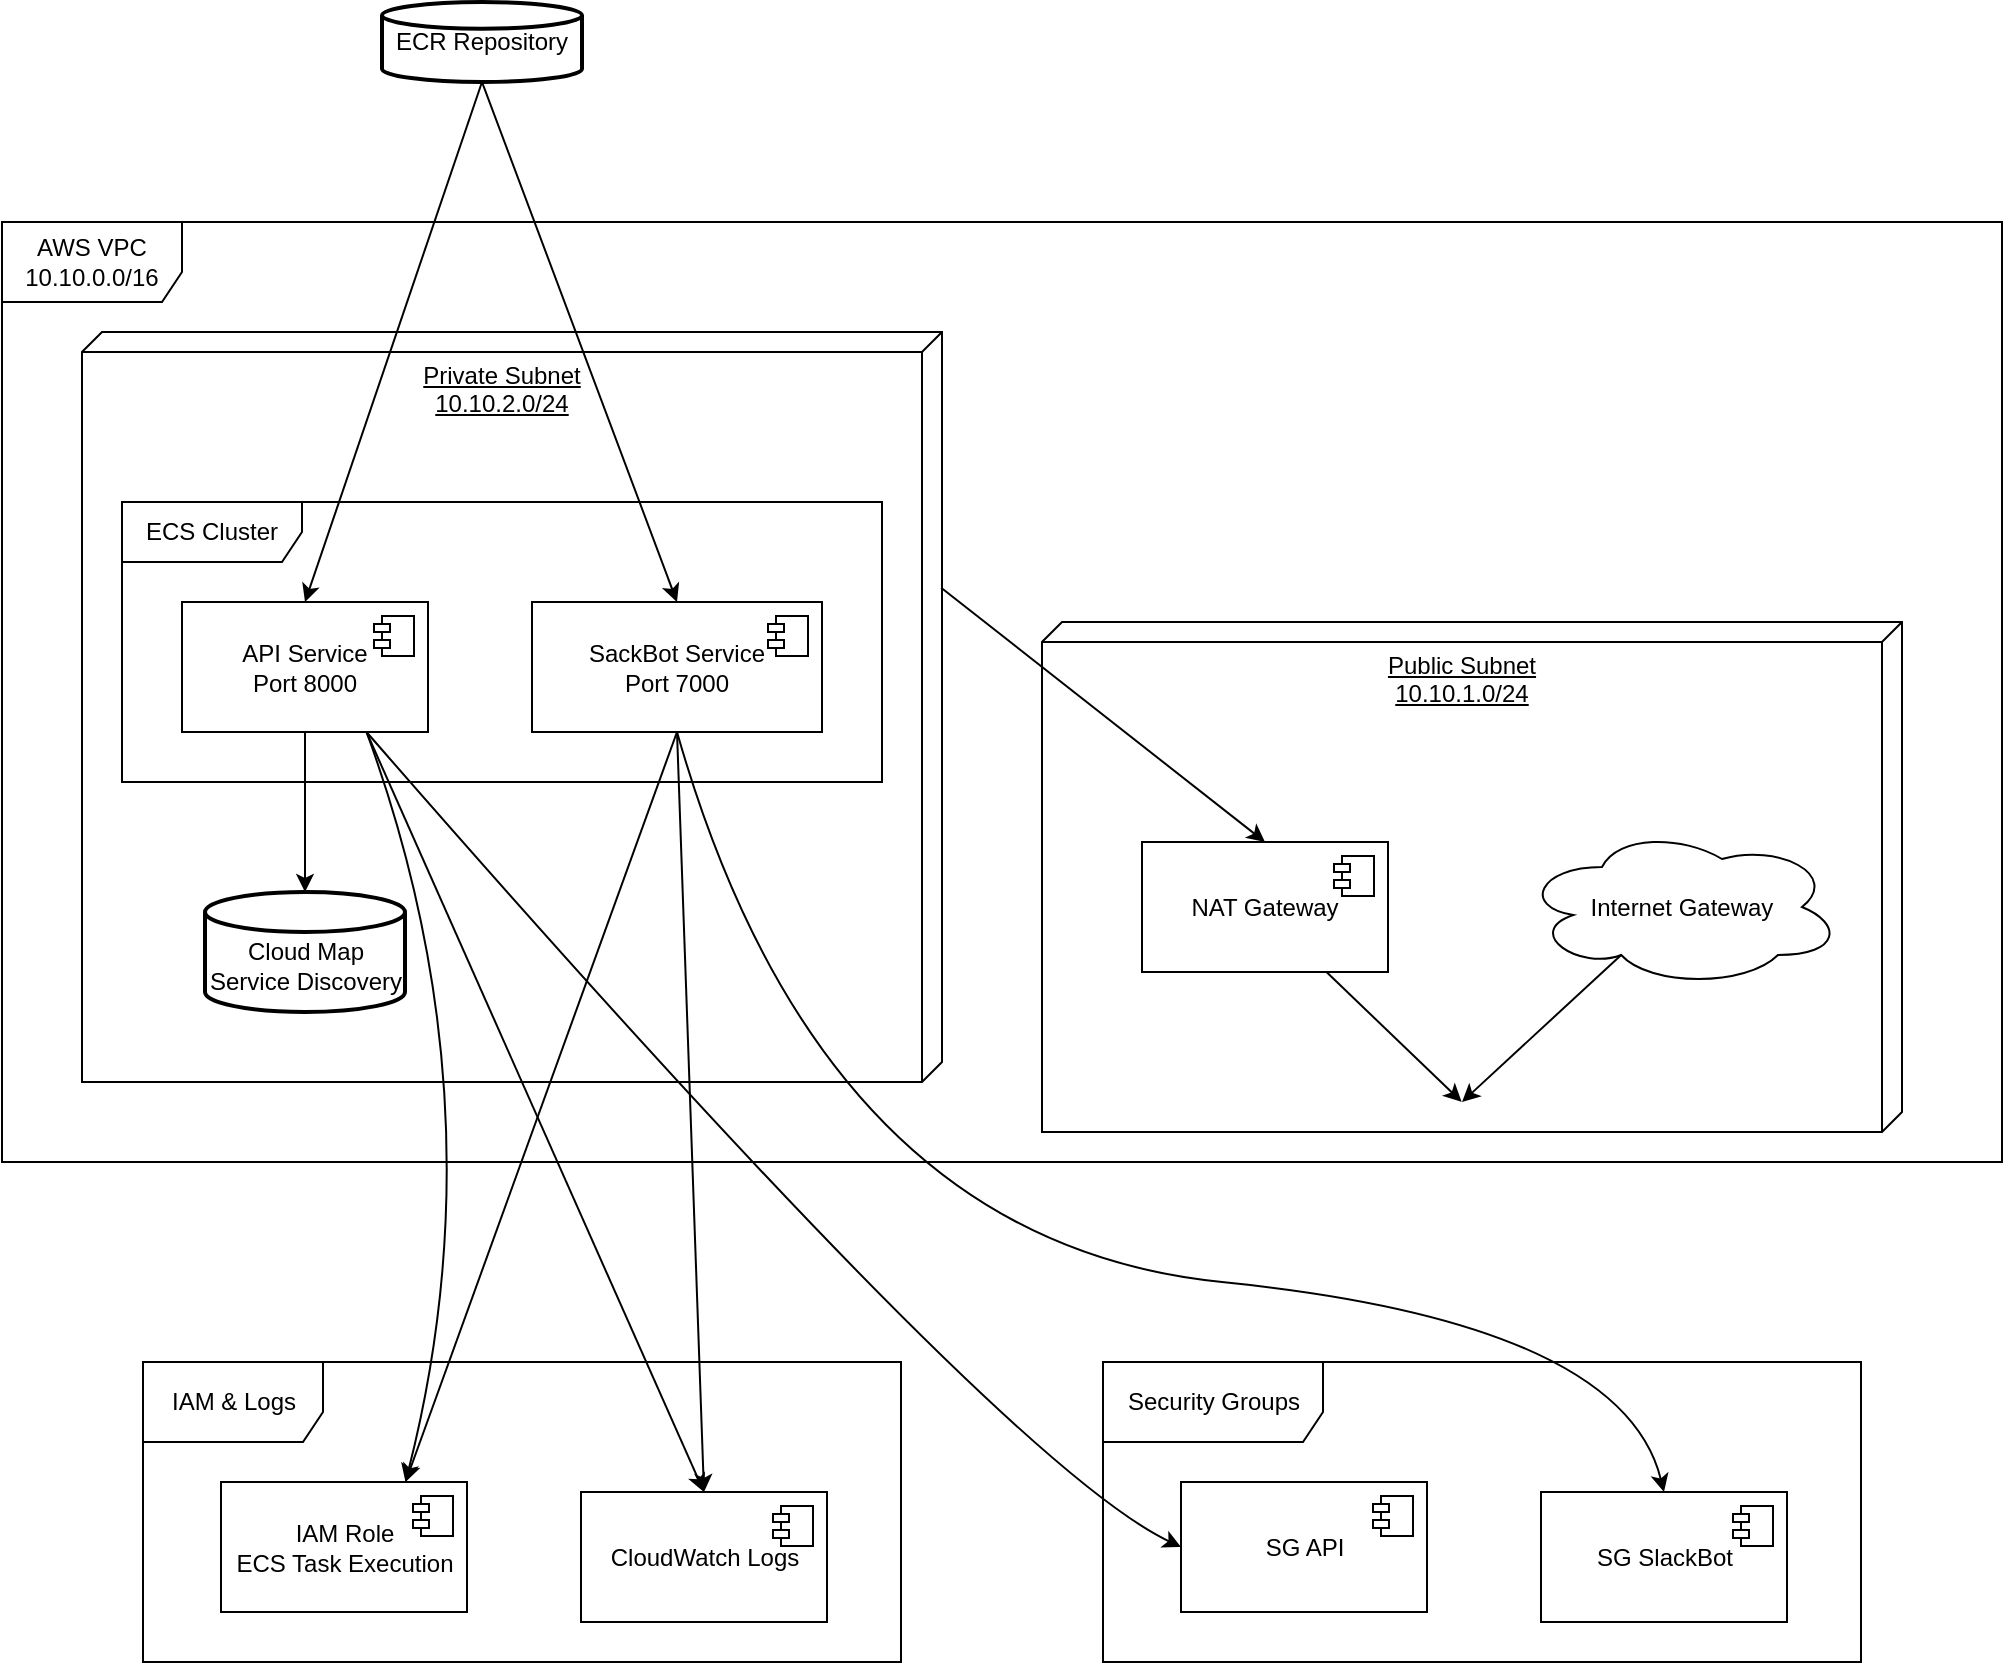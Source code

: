 <mxfile version="27.0.9">
  <diagram name="Page-1" id="HueSM7SWf58yuqDg7Do7">
    <mxGraphModel dx="1678" dy="884" grid="1" gridSize="10" guides="1" tooltips="1" connect="1" arrows="1" fold="1" page="1" pageScale="1" pageWidth="827" pageHeight="1169" math="0" shadow="0">
      <root>
        <mxCell id="0" />
        <mxCell id="1" parent="0" />
        <mxCell id="oNdwRb1HJLA2fBQY7xB9-1" value="&lt;div&gt;AWS VPC&lt;/div&gt;&lt;div&gt;10.10.0.0/16&lt;/div&gt;" style="shape=umlFrame;whiteSpace=wrap;html=1;pointerEvents=0;width=90;height=40;" vertex="1" parent="1">
          <mxGeometry x="100" y="220" width="1000" height="470" as="geometry" />
        </mxCell>
        <mxCell id="oNdwRb1HJLA2fBQY7xB9-2" value="ECR Repository" style="strokeWidth=2;html=1;shape=mxgraph.flowchart.database;whiteSpace=wrap;" vertex="1" parent="1">
          <mxGeometry x="290" y="110" width="100" height="40" as="geometry" />
        </mxCell>
        <mxCell id="oNdwRb1HJLA2fBQY7xB9-3" value="&lt;div align=&quot;center&quot;&gt;Private Subnet&lt;/div&gt;&lt;div align=&quot;center&quot;&gt;10.10.2.0/24&lt;/div&gt;" style="verticalAlign=top;align=center;spacingTop=8;spacingLeft=2;spacingRight=12;shape=cube;size=10;direction=south;fontStyle=4;html=1;whiteSpace=wrap;" vertex="1" parent="1">
          <mxGeometry x="140" y="275" width="430" height="375" as="geometry" />
        </mxCell>
        <mxCell id="oNdwRb1HJLA2fBQY7xB9-4" value="ECS Cluster" style="shape=umlFrame;whiteSpace=wrap;html=1;pointerEvents=0;width=90;height=30;" vertex="1" parent="1">
          <mxGeometry x="160" y="360" width="380" height="140" as="geometry" />
        </mxCell>
        <mxCell id="oNdwRb1HJLA2fBQY7xB9-7" value="&lt;div&gt;&lt;br&gt;&lt;/div&gt;&lt;div&gt;Cloud Map&lt;/div&gt;&lt;div&gt;Service Discovery&lt;/div&gt;" style="strokeWidth=2;html=1;shape=mxgraph.flowchart.database;whiteSpace=wrap;" vertex="1" parent="1">
          <mxGeometry x="201.5" y="555" width="100" height="60" as="geometry" />
        </mxCell>
        <mxCell id="oNdwRb1HJLA2fBQY7xB9-8" value="&lt;div&gt;Public Subnet&lt;/div&gt;&lt;div&gt;10.10.1.0/24&lt;/div&gt;" style="verticalAlign=top;align=center;spacingTop=8;spacingLeft=2;spacingRight=12;shape=cube;size=10;direction=south;fontStyle=4;html=1;whiteSpace=wrap;" vertex="1" parent="1">
          <mxGeometry x="620" y="420" width="430" height="255" as="geometry" />
        </mxCell>
        <mxCell id="oNdwRb1HJLA2fBQY7xB9-10" value="&lt;div&gt;API Service&lt;/div&gt;&lt;div&gt;Port 8000&lt;/div&gt;" style="html=1;dropTarget=0;whiteSpace=wrap;" vertex="1" parent="1">
          <mxGeometry x="190" y="410" width="123" height="65" as="geometry" />
        </mxCell>
        <mxCell id="oNdwRb1HJLA2fBQY7xB9-11" value="" style="shape=module;jettyWidth=8;jettyHeight=4;" vertex="1" parent="oNdwRb1HJLA2fBQY7xB9-10">
          <mxGeometry x="1" width="20" height="20" relative="1" as="geometry">
            <mxPoint x="-27" y="7" as="offset" />
          </mxGeometry>
        </mxCell>
        <mxCell id="oNdwRb1HJLA2fBQY7xB9-12" value="&lt;div&gt;SackBot Service&lt;/div&gt;&lt;div&gt;Port 7000&lt;/div&gt;" style="html=1;dropTarget=0;whiteSpace=wrap;" vertex="1" parent="1">
          <mxGeometry x="365" y="410" width="145" height="65" as="geometry" />
        </mxCell>
        <mxCell id="oNdwRb1HJLA2fBQY7xB9-13" value="" style="shape=module;jettyWidth=8;jettyHeight=4;" vertex="1" parent="oNdwRb1HJLA2fBQY7xB9-12">
          <mxGeometry x="1" width="20" height="20" relative="1" as="geometry">
            <mxPoint x="-27" y="7" as="offset" />
          </mxGeometry>
        </mxCell>
        <mxCell id="oNdwRb1HJLA2fBQY7xB9-14" value="NAT Gateway" style="html=1;dropTarget=0;whiteSpace=wrap;" vertex="1" parent="1">
          <mxGeometry x="670" y="530" width="123" height="65" as="geometry" />
        </mxCell>
        <mxCell id="oNdwRb1HJLA2fBQY7xB9-15" value="" style="shape=module;jettyWidth=8;jettyHeight=4;" vertex="1" parent="oNdwRb1HJLA2fBQY7xB9-14">
          <mxGeometry x="1" width="20" height="20" relative="1" as="geometry">
            <mxPoint x="-27" y="7" as="offset" />
          </mxGeometry>
        </mxCell>
        <mxCell id="oNdwRb1HJLA2fBQY7xB9-16" value="Internet Gateway" style="ellipse;shape=cloud;whiteSpace=wrap;html=1;" vertex="1" parent="1">
          <mxGeometry x="860" y="522.5" width="160" height="80" as="geometry" />
        </mxCell>
        <mxCell id="oNdwRb1HJLA2fBQY7xB9-17" value="IAM &amp;amp; Logs" style="shape=umlFrame;whiteSpace=wrap;html=1;pointerEvents=0;width=90;height=40;" vertex="1" parent="1">
          <mxGeometry x="170.5" y="790" width="379" height="150" as="geometry" />
        </mxCell>
        <mxCell id="oNdwRb1HJLA2fBQY7xB9-18" value="&lt;div&gt;IAM Role&lt;/div&gt;&lt;div&gt;ECS Task Execution&lt;/div&gt;" style="html=1;dropTarget=0;whiteSpace=wrap;" vertex="1" parent="1">
          <mxGeometry x="209.5" y="850" width="123" height="65" as="geometry" />
        </mxCell>
        <mxCell id="oNdwRb1HJLA2fBQY7xB9-19" value="" style="shape=module;jettyWidth=8;jettyHeight=4;" vertex="1" parent="oNdwRb1HJLA2fBQY7xB9-18">
          <mxGeometry x="1" width="20" height="20" relative="1" as="geometry">
            <mxPoint x="-27" y="7" as="offset" />
          </mxGeometry>
        </mxCell>
        <mxCell id="oNdwRb1HJLA2fBQY7xB9-20" value="CloudWatch Logs" style="html=1;dropTarget=0;whiteSpace=wrap;" vertex="1" parent="1">
          <mxGeometry x="389.5" y="855" width="123" height="65" as="geometry" />
        </mxCell>
        <mxCell id="oNdwRb1HJLA2fBQY7xB9-21" value="" style="shape=module;jettyWidth=8;jettyHeight=4;" vertex="1" parent="oNdwRb1HJLA2fBQY7xB9-20">
          <mxGeometry x="1" width="20" height="20" relative="1" as="geometry">
            <mxPoint x="-27" y="7" as="offset" />
          </mxGeometry>
        </mxCell>
        <mxCell id="oNdwRb1HJLA2fBQY7xB9-22" value="Security Groups" style="shape=umlFrame;whiteSpace=wrap;html=1;pointerEvents=0;width=110;height=40;" vertex="1" parent="1">
          <mxGeometry x="650.5" y="790" width="379" height="150" as="geometry" />
        </mxCell>
        <mxCell id="oNdwRb1HJLA2fBQY7xB9-23" value="SG API" style="html=1;dropTarget=0;whiteSpace=wrap;" vertex="1" parent="1">
          <mxGeometry x="689.5" y="850" width="123" height="65" as="geometry" />
        </mxCell>
        <mxCell id="oNdwRb1HJLA2fBQY7xB9-24" value="" style="shape=module;jettyWidth=8;jettyHeight=4;" vertex="1" parent="oNdwRb1HJLA2fBQY7xB9-23">
          <mxGeometry x="1" width="20" height="20" relative="1" as="geometry">
            <mxPoint x="-27" y="7" as="offset" />
          </mxGeometry>
        </mxCell>
        <mxCell id="oNdwRb1HJLA2fBQY7xB9-25" value="&lt;div&gt;SG SlackBot&lt;/div&gt;" style="html=1;dropTarget=0;whiteSpace=wrap;" vertex="1" parent="1">
          <mxGeometry x="869.5" y="855" width="123" height="65" as="geometry" />
        </mxCell>
        <mxCell id="oNdwRb1HJLA2fBQY7xB9-26" value="" style="shape=module;jettyWidth=8;jettyHeight=4;" vertex="1" parent="oNdwRb1HJLA2fBQY7xB9-25">
          <mxGeometry x="1" width="20" height="20" relative="1" as="geometry">
            <mxPoint x="-27" y="7" as="offset" />
          </mxGeometry>
        </mxCell>
        <mxCell id="oNdwRb1HJLA2fBQY7xB9-28" value="" style="endArrow=classic;html=1;rounded=0;exitX=0.5;exitY=1;exitDx=0;exitDy=0;exitPerimeter=0;entryX=0.5;entryY=0;entryDx=0;entryDy=0;" edge="1" parent="1" source="oNdwRb1HJLA2fBQY7xB9-2" target="oNdwRb1HJLA2fBQY7xB9-10">
          <mxGeometry width="50" height="50" relative="1" as="geometry">
            <mxPoint x="440" y="160" as="sourcePoint" />
            <mxPoint x="490" y="110" as="targetPoint" />
          </mxGeometry>
        </mxCell>
        <mxCell id="oNdwRb1HJLA2fBQY7xB9-29" value="" style="endArrow=classic;html=1;rounded=0;entryX=0.5;entryY=0;entryDx=0;entryDy=0;exitX=0.5;exitY=1;exitDx=0;exitDy=0;exitPerimeter=0;" edge="1" parent="1" source="oNdwRb1HJLA2fBQY7xB9-2" target="oNdwRb1HJLA2fBQY7xB9-12">
          <mxGeometry width="50" height="50" relative="1" as="geometry">
            <mxPoint x="290" y="150" as="sourcePoint" />
            <mxPoint x="280" y="450" as="targetPoint" />
          </mxGeometry>
        </mxCell>
        <mxCell id="oNdwRb1HJLA2fBQY7xB9-30" value="" style="endArrow=classic;html=1;rounded=0;exitX=0.5;exitY=1;exitDx=0;exitDy=0;entryX=0.5;entryY=0;entryDx=0;entryDy=0;entryPerimeter=0;" edge="1" parent="1" source="oNdwRb1HJLA2fBQY7xB9-10" target="oNdwRb1HJLA2fBQY7xB9-7">
          <mxGeometry width="50" height="50" relative="1" as="geometry">
            <mxPoint x="20" y="390" as="sourcePoint" />
            <mxPoint x="70" y="340" as="targetPoint" />
          </mxGeometry>
        </mxCell>
        <mxCell id="oNdwRb1HJLA2fBQY7xB9-31" value="" style="endArrow=classic;html=1;rounded=0;exitX=0.341;exitY=0.001;exitDx=0;exitDy=0;exitPerimeter=0;entryX=0.5;entryY=0;entryDx=0;entryDy=0;" edge="1" parent="1" source="oNdwRb1HJLA2fBQY7xB9-3" target="oNdwRb1HJLA2fBQY7xB9-14">
          <mxGeometry width="50" height="50" relative="1" as="geometry">
            <mxPoint x="720" y="350" as="sourcePoint" />
            <mxPoint x="770" y="300" as="targetPoint" />
          </mxGeometry>
        </mxCell>
        <mxCell id="oNdwRb1HJLA2fBQY7xB9-32" value="" style="endArrow=classic;html=1;rounded=0;exitX=0.75;exitY=1;exitDx=0;exitDy=0;entryX=0.941;entryY=0.512;entryDx=0;entryDy=0;entryPerimeter=0;" edge="1" parent="1" source="oNdwRb1HJLA2fBQY7xB9-14" target="oNdwRb1HJLA2fBQY7xB9-8">
          <mxGeometry width="50" height="50" relative="1" as="geometry">
            <mxPoint x="630" y="440" as="sourcePoint" />
            <mxPoint x="792" y="567" as="targetPoint" />
          </mxGeometry>
        </mxCell>
        <mxCell id="oNdwRb1HJLA2fBQY7xB9-33" value="" style="endArrow=classic;html=1;rounded=0;exitX=0.31;exitY=0.8;exitDx=0;exitDy=0;exitPerimeter=0;" edge="1" parent="1" source="oNdwRb1HJLA2fBQY7xB9-16">
          <mxGeometry width="50" height="50" relative="1" as="geometry">
            <mxPoint x="800" y="630" as="sourcePoint" />
            <mxPoint x="830" y="660" as="targetPoint" />
          </mxGeometry>
        </mxCell>
        <mxCell id="oNdwRb1HJLA2fBQY7xB9-34" value="" style="endArrow=classic;html=1;rounded=0;exitX=0.75;exitY=1;exitDx=0;exitDy=0;entryX=0.75;entryY=0;entryDx=0;entryDy=0;curved=1;" edge="1" parent="1" source="oNdwRb1HJLA2fBQY7xB9-10" target="oNdwRb1HJLA2fBQY7xB9-18">
          <mxGeometry width="50" height="50" relative="1" as="geometry">
            <mxPoint x="840" y="800" as="sourcePoint" />
            <mxPoint x="890" y="750" as="targetPoint" />
            <Array as="points">
              <mxPoint x="350" y="660" />
            </Array>
          </mxGeometry>
        </mxCell>
        <mxCell id="oNdwRb1HJLA2fBQY7xB9-36" value="" style="endArrow=classic;html=1;rounded=0;exitX=0.5;exitY=1;exitDx=0;exitDy=0;entryX=0.5;entryY=0;entryDx=0;entryDy=0;" edge="1" parent="1" source="oNdwRb1HJLA2fBQY7xB9-12" target="oNdwRb1HJLA2fBQY7xB9-20">
          <mxGeometry width="50" height="50" relative="1" as="geometry">
            <mxPoint x="250" y="520" as="sourcePoint" />
            <mxPoint x="250" y="600" as="targetPoint" />
          </mxGeometry>
        </mxCell>
        <mxCell id="oNdwRb1HJLA2fBQY7xB9-37" value="" style="endArrow=classic;html=1;rounded=0;entryX=0.5;entryY=0;entryDx=0;entryDy=0;exitX=0.5;exitY=1;exitDx=0;exitDy=0;curved=1;" edge="1" parent="1" source="oNdwRb1HJLA2fBQY7xB9-12" target="oNdwRb1HJLA2fBQY7xB9-25">
          <mxGeometry width="50" height="50" relative="1" as="geometry">
            <mxPoint x="440" y="480" as="sourcePoint" />
            <mxPoint x="603" y="1060" as="targetPoint" />
            <Array as="points">
              <mxPoint x="510" y="730" />
              <mxPoint x="910" y="770" />
            </Array>
          </mxGeometry>
        </mxCell>
        <mxCell id="oNdwRb1HJLA2fBQY7xB9-38" value="" style="endArrow=classic;html=1;rounded=0;exitX=0.5;exitY=1;exitDx=0;exitDy=0;entryX=0.75;entryY=0;entryDx=0;entryDy=0;" edge="1" parent="1" source="oNdwRb1HJLA2fBQY7xB9-12" target="oNdwRb1HJLA2fBQY7xB9-18">
          <mxGeometry width="50" height="50" relative="1" as="geometry">
            <mxPoint x="510" y="730" as="sourcePoint" />
            <mxPoint x="523" y="1110" as="targetPoint" />
          </mxGeometry>
        </mxCell>
        <mxCell id="oNdwRb1HJLA2fBQY7xB9-39" value="" style="endArrow=classic;html=1;rounded=0;exitX=0.75;exitY=1;exitDx=0;exitDy=0;entryX=0.5;entryY=0;entryDx=0;entryDy=0;" edge="1" parent="1" source="oNdwRb1HJLA2fBQY7xB9-10" target="oNdwRb1HJLA2fBQY7xB9-20">
          <mxGeometry width="50" height="50" relative="1" as="geometry">
            <mxPoint x="440" y="740" as="sourcePoint" />
            <mxPoint x="453" y="1120" as="targetPoint" />
          </mxGeometry>
        </mxCell>
        <mxCell id="oNdwRb1HJLA2fBQY7xB9-40" value="" style="endArrow=classic;html=1;rounded=0;exitX=0.75;exitY=1;exitDx=0;exitDy=0;entryX=0;entryY=0.5;entryDx=0;entryDy=0;curved=1;" edge="1" parent="1" source="oNdwRb1HJLA2fBQY7xB9-10" target="oNdwRb1HJLA2fBQY7xB9-23">
          <mxGeometry width="50" height="50" relative="1" as="geometry">
            <mxPoint x="440" y="870" as="sourcePoint" />
            <mxPoint x="453" y="1250" as="targetPoint" />
            <Array as="points">
              <mxPoint x="600" y="840" />
            </Array>
          </mxGeometry>
        </mxCell>
      </root>
    </mxGraphModel>
  </diagram>
</mxfile>
